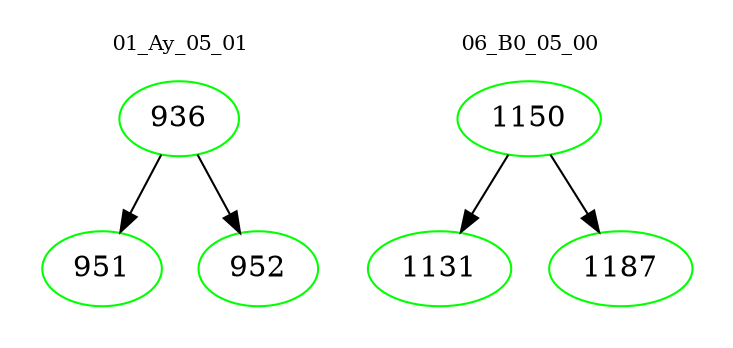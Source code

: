 digraph{
subgraph cluster_0 {
color = white
label = "01_Ay_05_01";
fontsize=10;
T0_936 [label="936", color="green"]
T0_936 -> T0_951 [color="black"]
T0_951 [label="951", color="green"]
T0_936 -> T0_952 [color="black"]
T0_952 [label="952", color="green"]
}
subgraph cluster_1 {
color = white
label = "06_B0_05_00";
fontsize=10;
T1_1150 [label="1150", color="green"]
T1_1150 -> T1_1131 [color="black"]
T1_1131 [label="1131", color="green"]
T1_1150 -> T1_1187 [color="black"]
T1_1187 [label="1187", color="green"]
}
}
